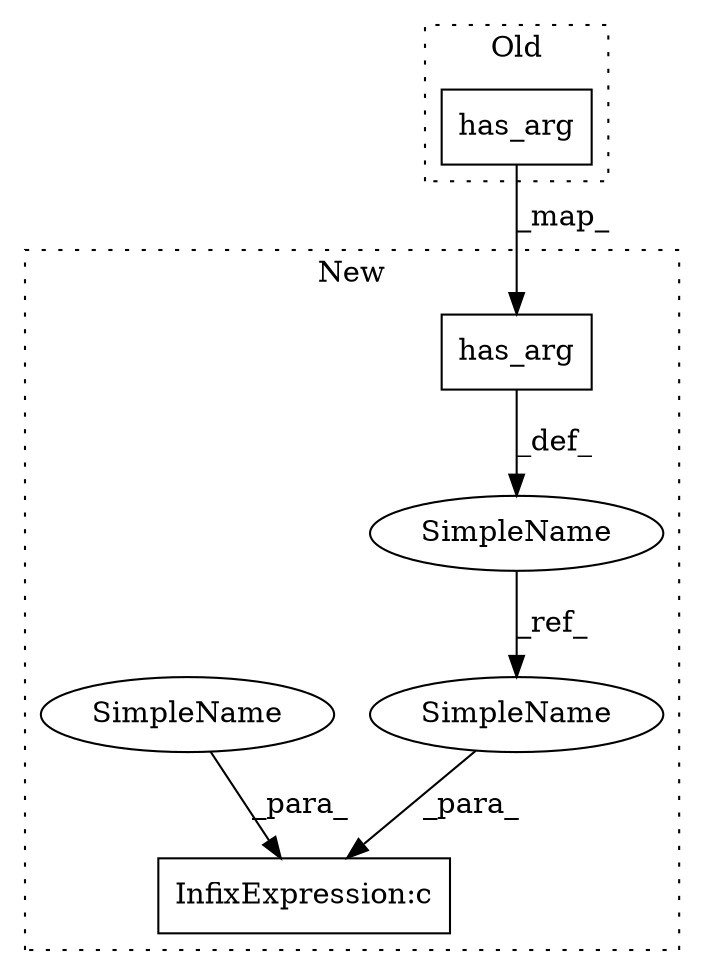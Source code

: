 digraph G {
subgraph cluster0 {
1 [label="has_arg" a="32" s="42542,42572" l="8,-30" shape="box"];
label = "Old";
style="dotted";
}
subgraph cluster1 {
2 [label="has_arg" a="32" s="42740,42770" l="8,-30" shape="box"];
3 [label="SimpleName" a="42" s="42723" l="0" shape="ellipse"];
4 [label="InfixExpression:c" a="27" s="42791" l="19" shape="box"];
5 [label="SimpleName" a="42" s="42810" l="0" shape="ellipse"];
6 [label="SimpleName" a="42" s="42791" l="0" shape="ellipse"];
label = "New";
style="dotted";
}
1 -> 2 [label="_map_"];
2 -> 3 [label="_def_"];
3 -> 5 [label="_ref_"];
5 -> 4 [label="_para_"];
6 -> 4 [label="_para_"];
}
